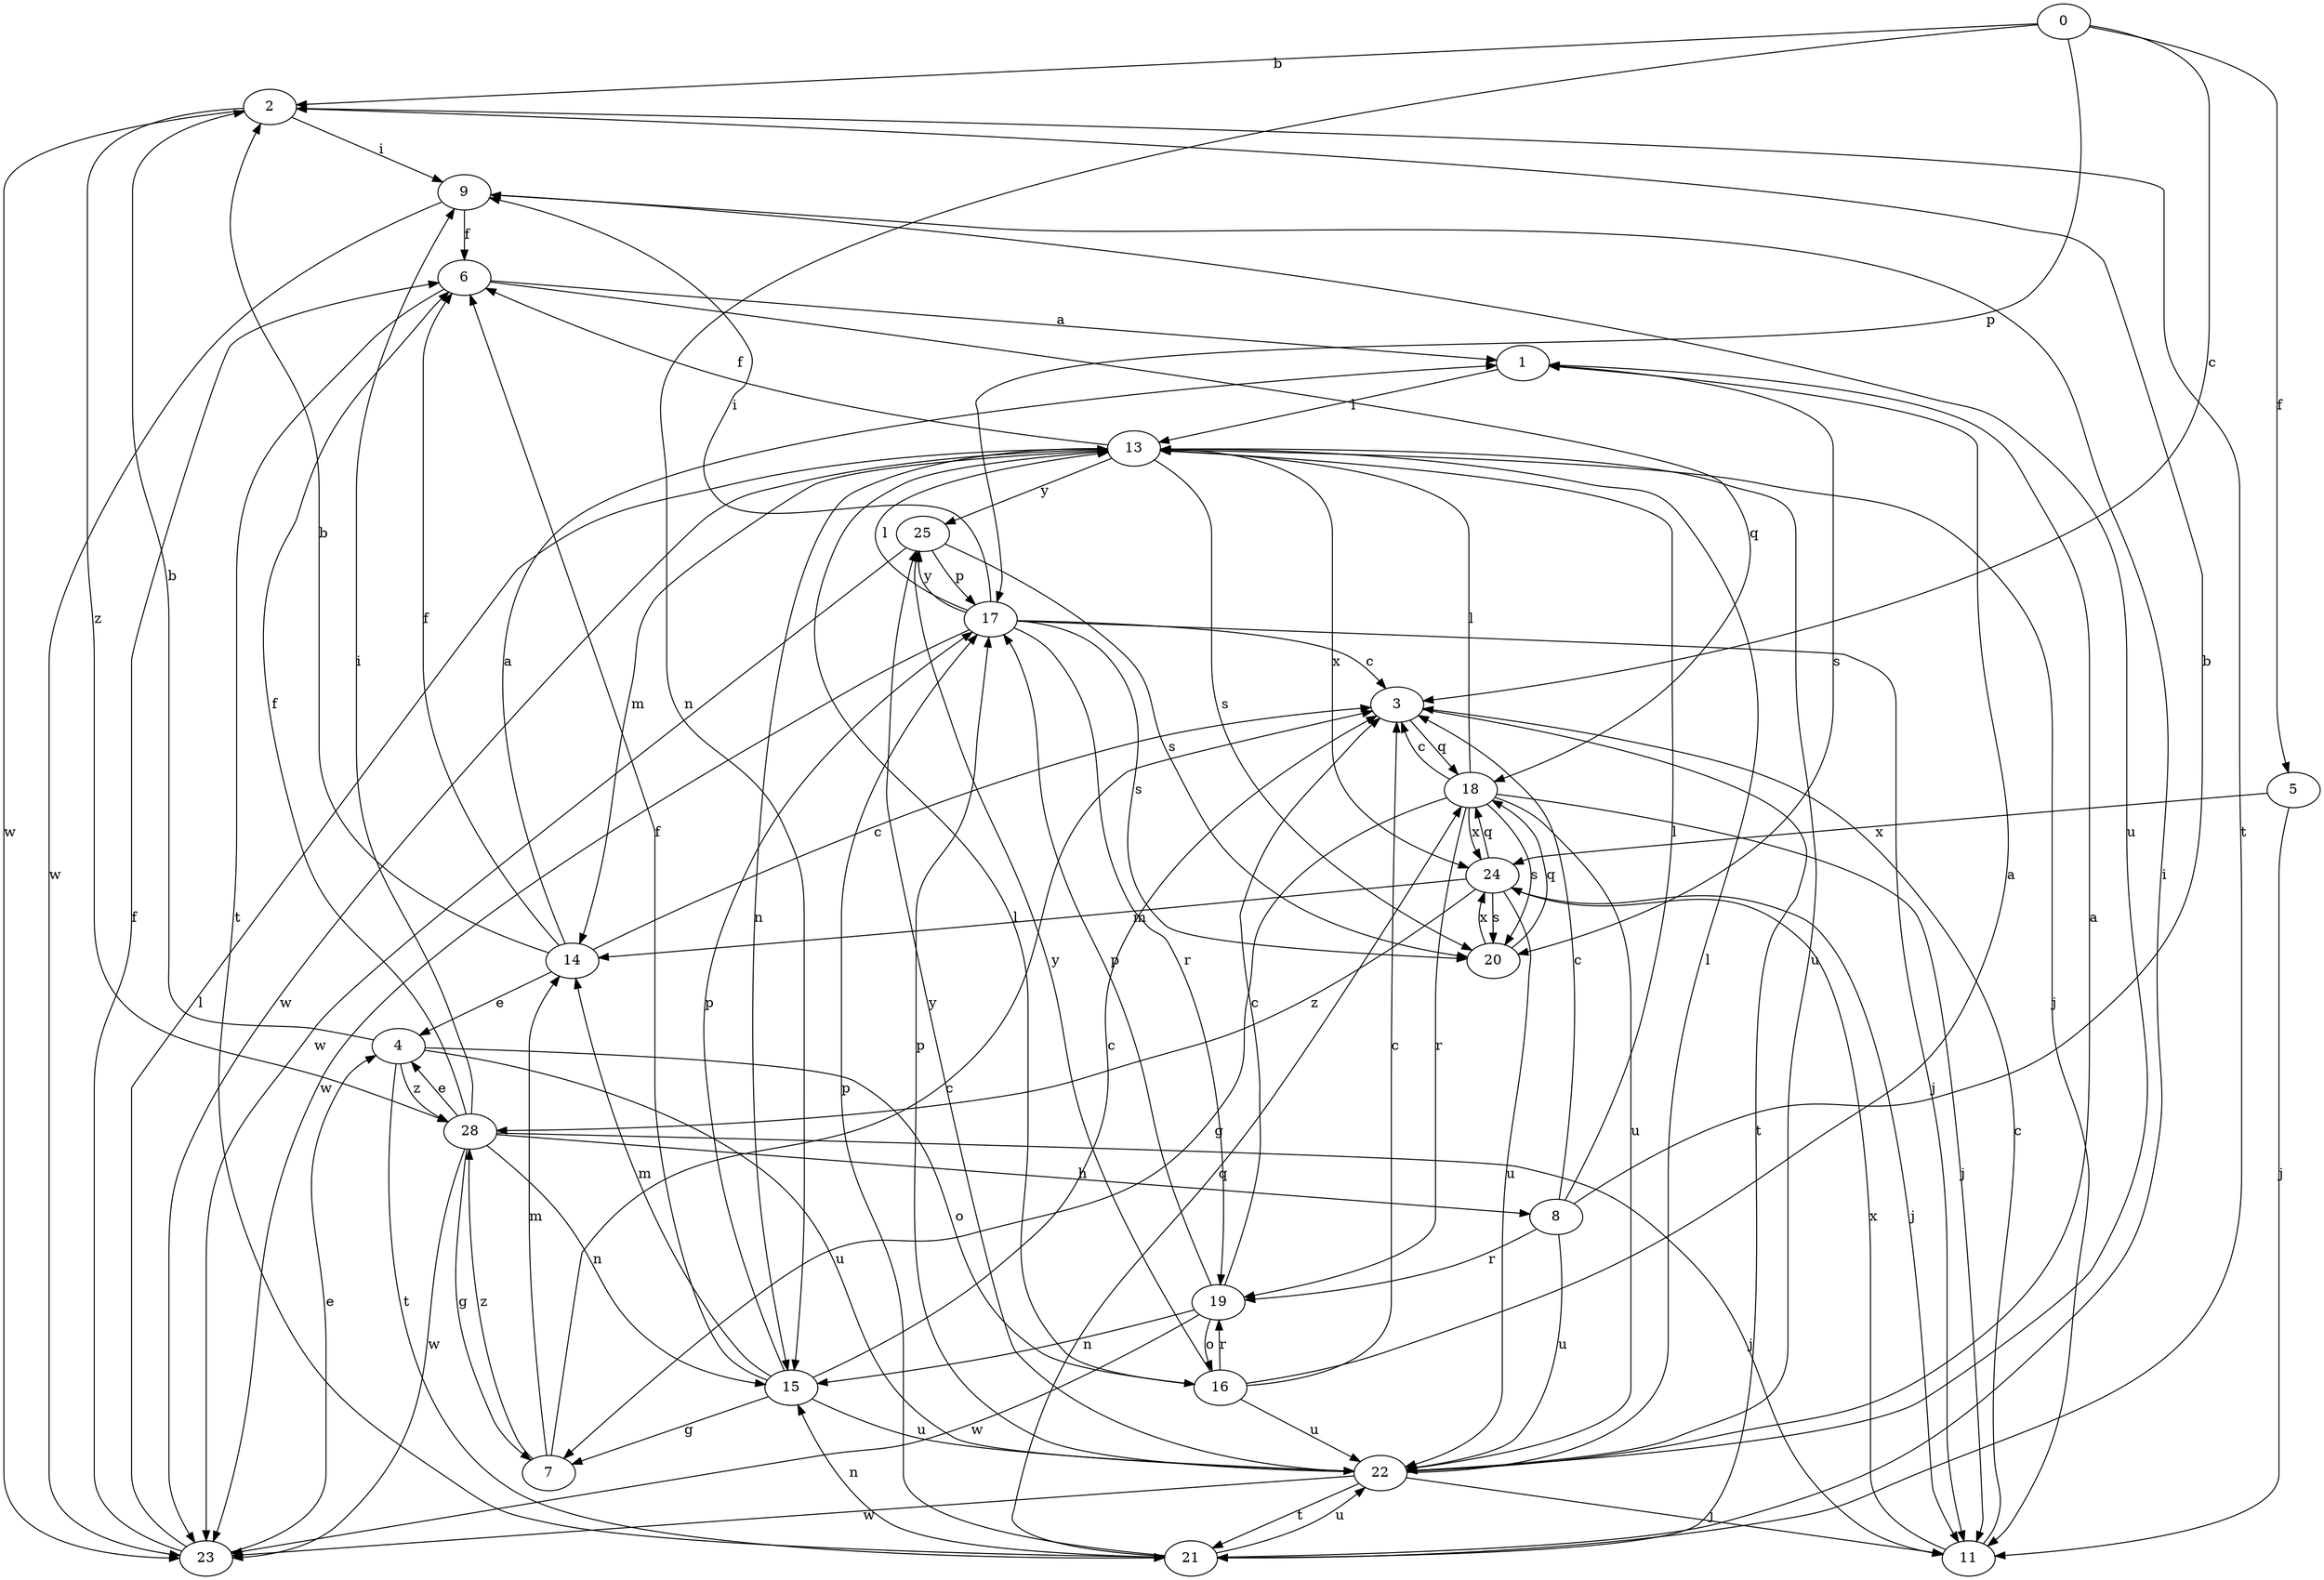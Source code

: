 strict digraph  {
0;
1;
2;
3;
4;
5;
6;
7;
8;
9;
11;
13;
14;
15;
16;
17;
18;
19;
20;
21;
22;
23;
24;
25;
28;
0 -> 2  [label=b];
0 -> 3  [label=c];
0 -> 5  [label=f];
0 -> 15  [label=n];
0 -> 17  [label=p];
1 -> 13  [label=l];
1 -> 20  [label=s];
2 -> 9  [label=i];
2 -> 21  [label=t];
2 -> 23  [label=w];
2 -> 28  [label=z];
3 -> 18  [label=q];
3 -> 21  [label=t];
4 -> 2  [label=b];
4 -> 16  [label=o];
4 -> 21  [label=t];
4 -> 22  [label=u];
4 -> 28  [label=z];
5 -> 11  [label=j];
5 -> 24  [label=x];
6 -> 1  [label=a];
6 -> 18  [label=q];
6 -> 21  [label=t];
7 -> 3  [label=c];
7 -> 14  [label=m];
7 -> 28  [label=z];
8 -> 2  [label=b];
8 -> 3  [label=c];
8 -> 13  [label=l];
8 -> 19  [label=r];
8 -> 22  [label=u];
9 -> 6  [label=f];
9 -> 22  [label=u];
9 -> 23  [label=w];
11 -> 3  [label=c];
11 -> 24  [label=x];
13 -> 6  [label=f];
13 -> 11  [label=j];
13 -> 14  [label=m];
13 -> 15  [label=n];
13 -> 20  [label=s];
13 -> 22  [label=u];
13 -> 23  [label=w];
13 -> 24  [label=x];
13 -> 25  [label=y];
14 -> 1  [label=a];
14 -> 2  [label=b];
14 -> 3  [label=c];
14 -> 4  [label=e];
14 -> 6  [label=f];
15 -> 3  [label=c];
15 -> 6  [label=f];
15 -> 7  [label=g];
15 -> 14  [label=m];
15 -> 17  [label=p];
15 -> 22  [label=u];
16 -> 1  [label=a];
16 -> 3  [label=c];
16 -> 13  [label=l];
16 -> 19  [label=r];
16 -> 22  [label=u];
16 -> 25  [label=y];
17 -> 3  [label=c];
17 -> 9  [label=i];
17 -> 11  [label=j];
17 -> 13  [label=l];
17 -> 19  [label=r];
17 -> 20  [label=s];
17 -> 23  [label=w];
17 -> 25  [label=y];
18 -> 3  [label=c];
18 -> 7  [label=g];
18 -> 11  [label=j];
18 -> 13  [label=l];
18 -> 19  [label=r];
18 -> 20  [label=s];
18 -> 22  [label=u];
18 -> 24  [label=x];
19 -> 3  [label=c];
19 -> 15  [label=n];
19 -> 16  [label=o];
19 -> 17  [label=p];
19 -> 23  [label=w];
20 -> 18  [label=q];
20 -> 24  [label=x];
21 -> 9  [label=i];
21 -> 15  [label=n];
21 -> 17  [label=p];
21 -> 18  [label=q];
21 -> 22  [label=u];
22 -> 1  [label=a];
22 -> 11  [label=j];
22 -> 13  [label=l];
22 -> 17  [label=p];
22 -> 21  [label=t];
22 -> 23  [label=w];
22 -> 25  [label=y];
23 -> 4  [label=e];
23 -> 6  [label=f];
23 -> 13  [label=l];
24 -> 11  [label=j];
24 -> 14  [label=m];
24 -> 18  [label=q];
24 -> 20  [label=s];
24 -> 22  [label=u];
24 -> 28  [label=z];
25 -> 17  [label=p];
25 -> 20  [label=s];
25 -> 23  [label=w];
28 -> 4  [label=e];
28 -> 6  [label=f];
28 -> 7  [label=g];
28 -> 8  [label=h];
28 -> 9  [label=i];
28 -> 11  [label=j];
28 -> 15  [label=n];
28 -> 23  [label=w];
}
